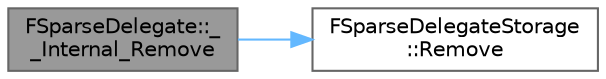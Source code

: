 digraph "FSparseDelegate::__Internal_Remove"
{
 // INTERACTIVE_SVG=YES
 // LATEX_PDF_SIZE
  bgcolor="transparent";
  edge [fontname=Helvetica,fontsize=10,labelfontname=Helvetica,labelfontsize=10];
  node [fontname=Helvetica,fontsize=10,shape=box,height=0.2,width=0.4];
  rankdir="LR";
  Node1 [id="Node000001",label="FSparseDelegate::_\l_Internal_Remove",height=0.2,width=0.4,color="gray40", fillcolor="grey60", style="filled", fontcolor="black",tooltip="Removes a function from this multi-cast delegate's invocation list (performance is O(N))."];
  Node1 -> Node2 [id="edge1_Node000001_Node000002",color="steelblue1",style="solid",tooltip=" "];
  Node2 [id="Node000002",label="FSparseDelegateStorage\l::Remove",height=0.2,width=0.4,color="grey40", fillcolor="white", style="filled",URL="$dc/d7d/structFSparseDelegateStorage.html#a3d64e14c91e350b7acf5eca3e8ac1093",tooltip="Removes a delegate binding from the owner's sparse delegate storage."];
}
